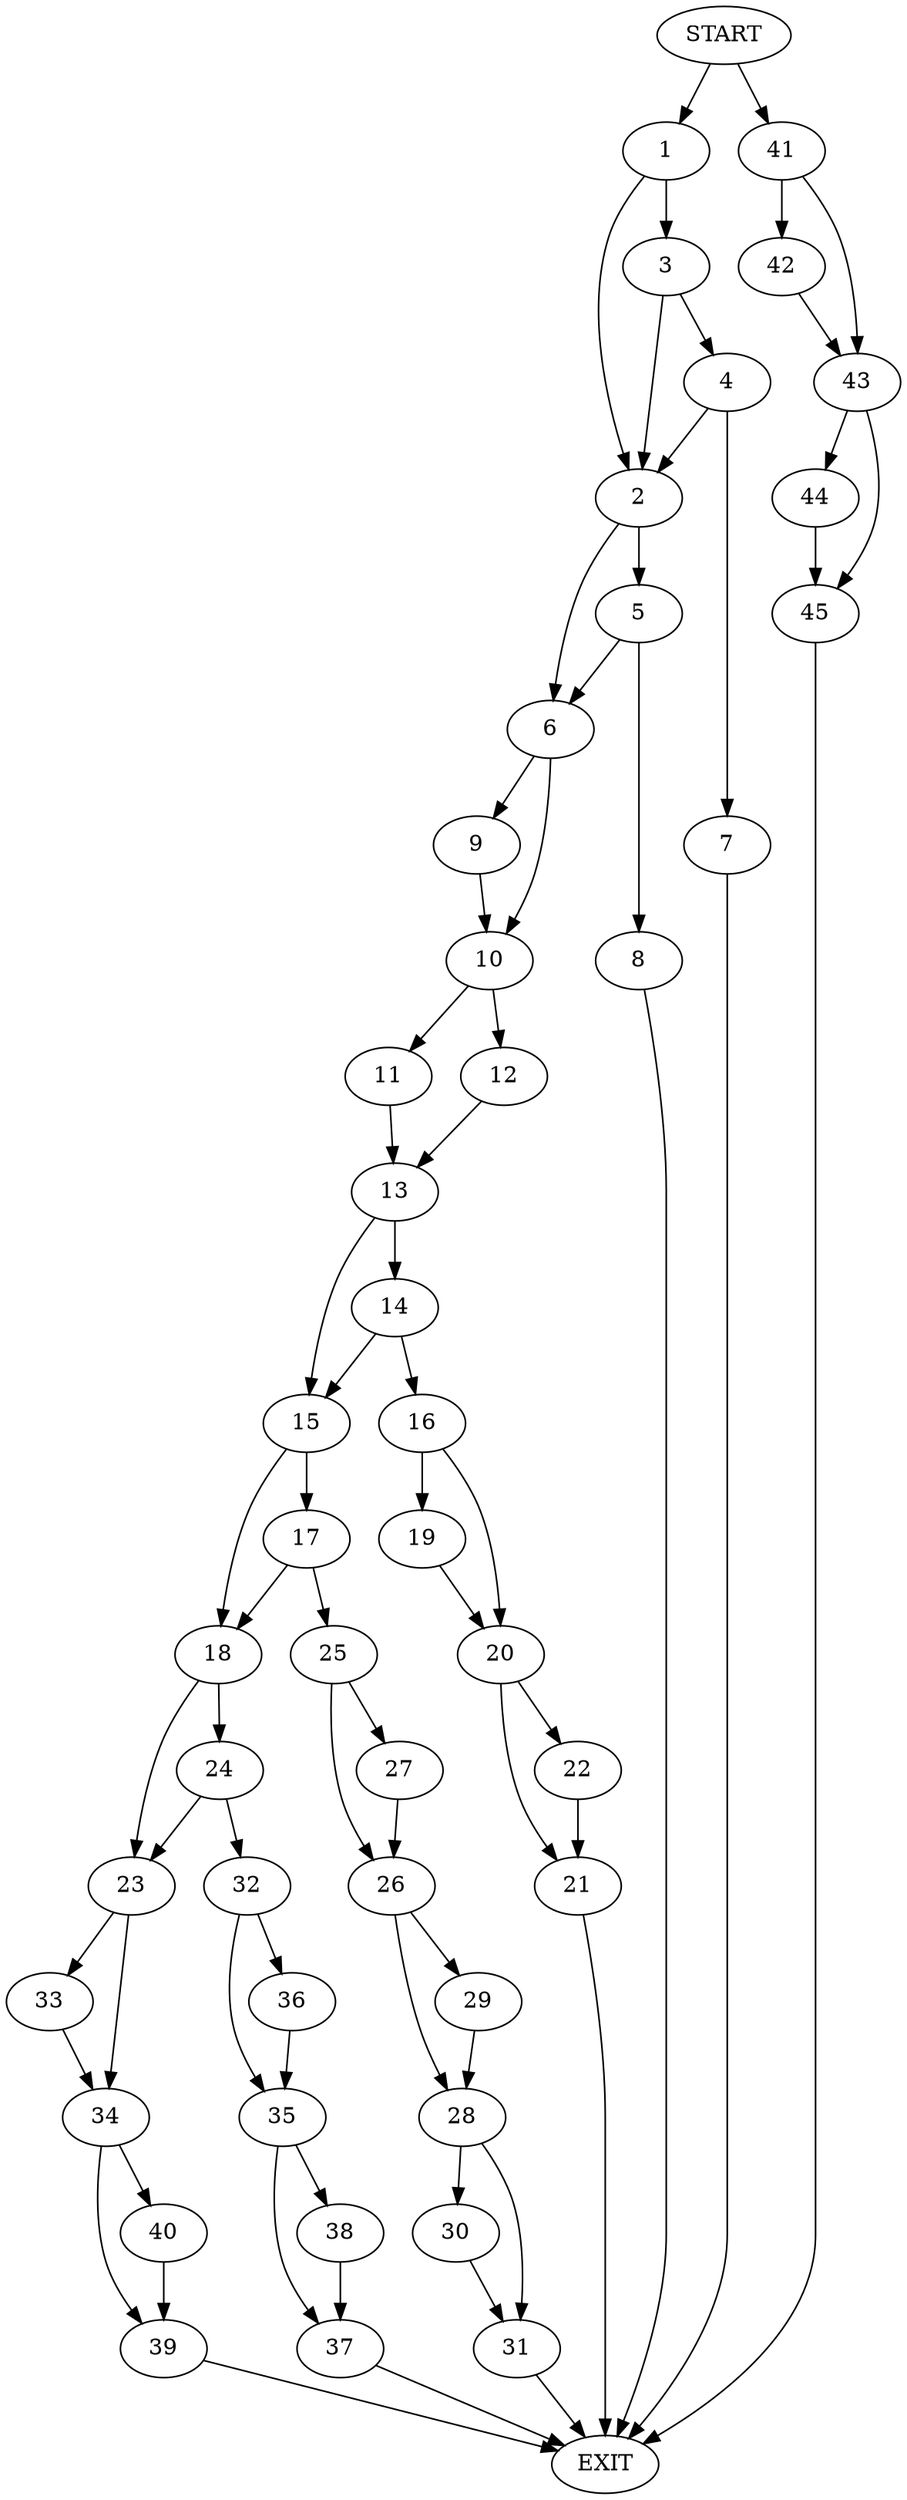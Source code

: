 digraph {
0 [label="START"]
46 [label="EXIT"]
0 -> 1
1 -> 2
1 -> 3
3 -> 2
3 -> 4
2 -> 5
2 -> 6
4 -> 2
4 -> 7
7 -> 46
5 -> 8
5 -> 6
6 -> 9
6 -> 10
8 -> 46
9 -> 10
10 -> 11
10 -> 12
12 -> 13
11 -> 13
13 -> 14
13 -> 15
14 -> 15
14 -> 16
15 -> 17
15 -> 18
16 -> 19
16 -> 20
19 -> 20
20 -> 21
20 -> 22
21 -> 46
22 -> 21
18 -> 23
18 -> 24
17 -> 25
17 -> 18
25 -> 26
25 -> 27
27 -> 26
26 -> 28
26 -> 29
29 -> 28
28 -> 30
28 -> 31
31 -> 46
30 -> 31
24 -> 32
24 -> 23
23 -> 33
23 -> 34
32 -> 35
32 -> 36
35 -> 37
35 -> 38
36 -> 35
37 -> 46
38 -> 37
34 -> 39
34 -> 40
33 -> 34
40 -> 39
39 -> 46
0 -> 41
41 -> 42
41 -> 43
42 -> 43
43 -> 44
43 -> 45
44 -> 45
45 -> 46
}
